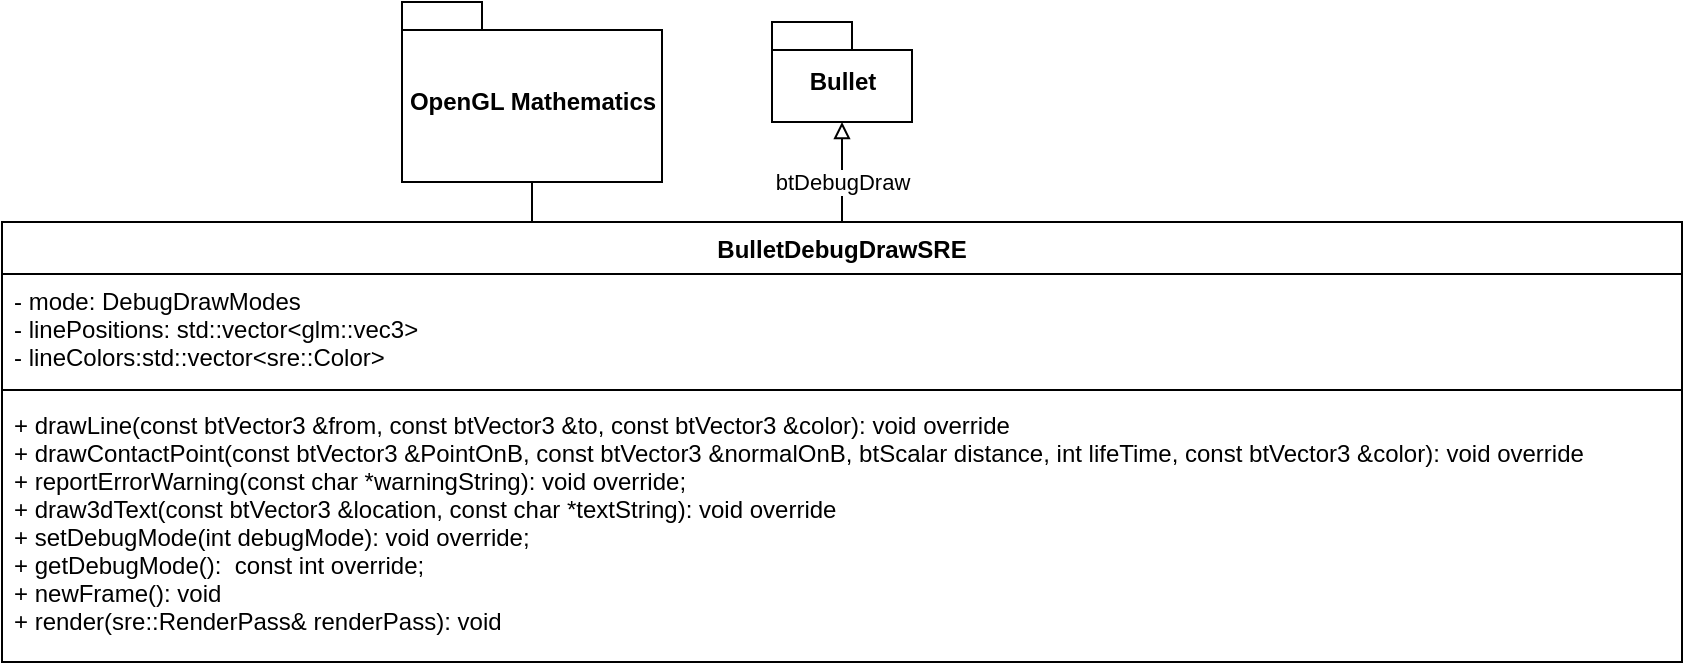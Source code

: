 <mxfile version="14.1.8" type="device"><diagram id="smutQtS8kGszZfNesp5K" name="Page-1"><mxGraphModel dx="1913" dy="806" grid="1" gridSize="10" guides="1" tooltips="1" connect="1" arrows="1" fold="1" page="1" pageScale="1" pageWidth="827" pageHeight="1169" math="0" shadow="0"><root><mxCell id="0"/><mxCell id="1" parent="0"/><mxCell id="xjFgpH1yx4c-cnByvswV-1" style="edgeStyle=orthogonalEdgeStyle;rounded=0;orthogonalLoop=1;jettySize=auto;html=1;exitX=0.5;exitY=0;exitDx=0;exitDy=0;entryX=0.5;entryY=1;entryDx=0;entryDy=0;entryPerimeter=0;endArrow=block;endFill=0;" parent="1" source="xjFgpH1yx4c-cnByvswV-3" target="xjFgpH1yx4c-cnByvswV-7" edge="1"><mxGeometry relative="1" as="geometry"/></mxCell><mxCell id="xjFgpH1yx4c-cnByvswV-2" value="btDebugDraw" style="edgeLabel;html=1;align=center;verticalAlign=middle;resizable=0;points=[];" parent="xjFgpH1yx4c-cnByvswV-1" vertex="1" connectable="0"><mxGeometry x="0.381" y="-2" relative="1" as="geometry"><mxPoint x="-2" y="14.12" as="offset"/></mxGeometry></mxCell><mxCell id="xjFgpH1yx4c-cnByvswV-3" value="BulletDebugDrawSRE" style="swimlane;fontStyle=1;align=center;verticalAlign=top;childLayout=stackLayout;horizontal=1;startSize=26;horizontalStack=0;resizeParent=1;resizeParentMax=0;resizeLast=0;collapsible=1;marginBottom=0;" parent="1" vertex="1"><mxGeometry x="-10" y="160" width="840" height="220" as="geometry"/></mxCell><mxCell id="xjFgpH1yx4c-cnByvswV-4" value="- mode: DebugDrawModes &#10;- linePositions: std::vector&lt;glm::vec3&gt; &#10;- lineColors:std::vector&lt;sre::Color&gt;" style="text;strokeColor=none;fillColor=none;align=left;verticalAlign=top;spacingLeft=4;spacingRight=4;overflow=hidden;rotatable=0;points=[[0,0.5],[1,0.5]];portConstraint=eastwest;" parent="xjFgpH1yx4c-cnByvswV-3" vertex="1"><mxGeometry y="26" width="840" height="54" as="geometry"/></mxCell><mxCell id="xjFgpH1yx4c-cnByvswV-5" value="" style="line;strokeWidth=1;fillColor=none;align=left;verticalAlign=middle;spacingTop=-1;spacingLeft=3;spacingRight=3;rotatable=0;labelPosition=right;points=[];portConstraint=eastwest;" parent="xjFgpH1yx4c-cnByvswV-3" vertex="1"><mxGeometry y="80" width="840" height="8" as="geometry"/></mxCell><mxCell id="xjFgpH1yx4c-cnByvswV-6" value="+ drawLine(const btVector3 &amp;from, const btVector3 &amp;to, const btVector3 &amp;color): void override&#10;+ drawContactPoint(const btVector3 &amp;PointOnB, const btVector3 &amp;normalOnB, btScalar distance, int lifeTime, const btVector3 &amp;color): void override&#10;+ reportErrorWarning(const char *warningString): void override;&#10;+ draw3dText(const btVector3 &amp;location, const char *textString): void override&#10;+ setDebugMode(int debugMode): void override;&#10;+ getDebugMode():  const int override;&#10;+ newFrame(): void &#10;+ render(sre::RenderPass&amp; renderPass): void " style="text;strokeColor=none;fillColor=none;align=left;verticalAlign=top;spacingLeft=4;spacingRight=4;overflow=hidden;rotatable=0;points=[[0,0.5],[1,0.5]];portConstraint=eastwest;fontStyle=0" parent="xjFgpH1yx4c-cnByvswV-3" vertex="1"><mxGeometry y="88" width="840" height="132" as="geometry"/></mxCell><mxCell id="xjFgpH1yx4c-cnByvswV-7" value="Bullet" style="shape=folder;fontStyle=1;spacingTop=10;tabWidth=40;tabHeight=14;tabPosition=left;html=1;" parent="1" vertex="1"><mxGeometry x="375" y="60" width="70" height="50" as="geometry"/></mxCell><mxCell id="xjFgpH1yx4c-cnByvswV-8" value="OpenGL Mathematics" style="shape=folder;fontStyle=1;spacingTop=10;tabWidth=40;tabHeight=14;tabPosition=left;html=1;" parent="1" vertex="1"><mxGeometry x="190" y="50" width="130" height="90" as="geometry"/></mxCell><mxCell id="xjFgpH1yx4c-cnByvswV-9" style="edgeStyle=orthogonalEdgeStyle;rounded=0;orthogonalLoop=1;jettySize=auto;html=1;entryX=0.5;entryY=1;entryDx=0;entryDy=0;entryPerimeter=0;endArrow=none;endFill=0;" parent="1" target="xjFgpH1yx4c-cnByvswV-8" edge="1"><mxGeometry relative="1" as="geometry"><mxPoint x="255" y="160" as="sourcePoint"/></mxGeometry></mxCell></root></mxGraphModel></diagram></mxfile>